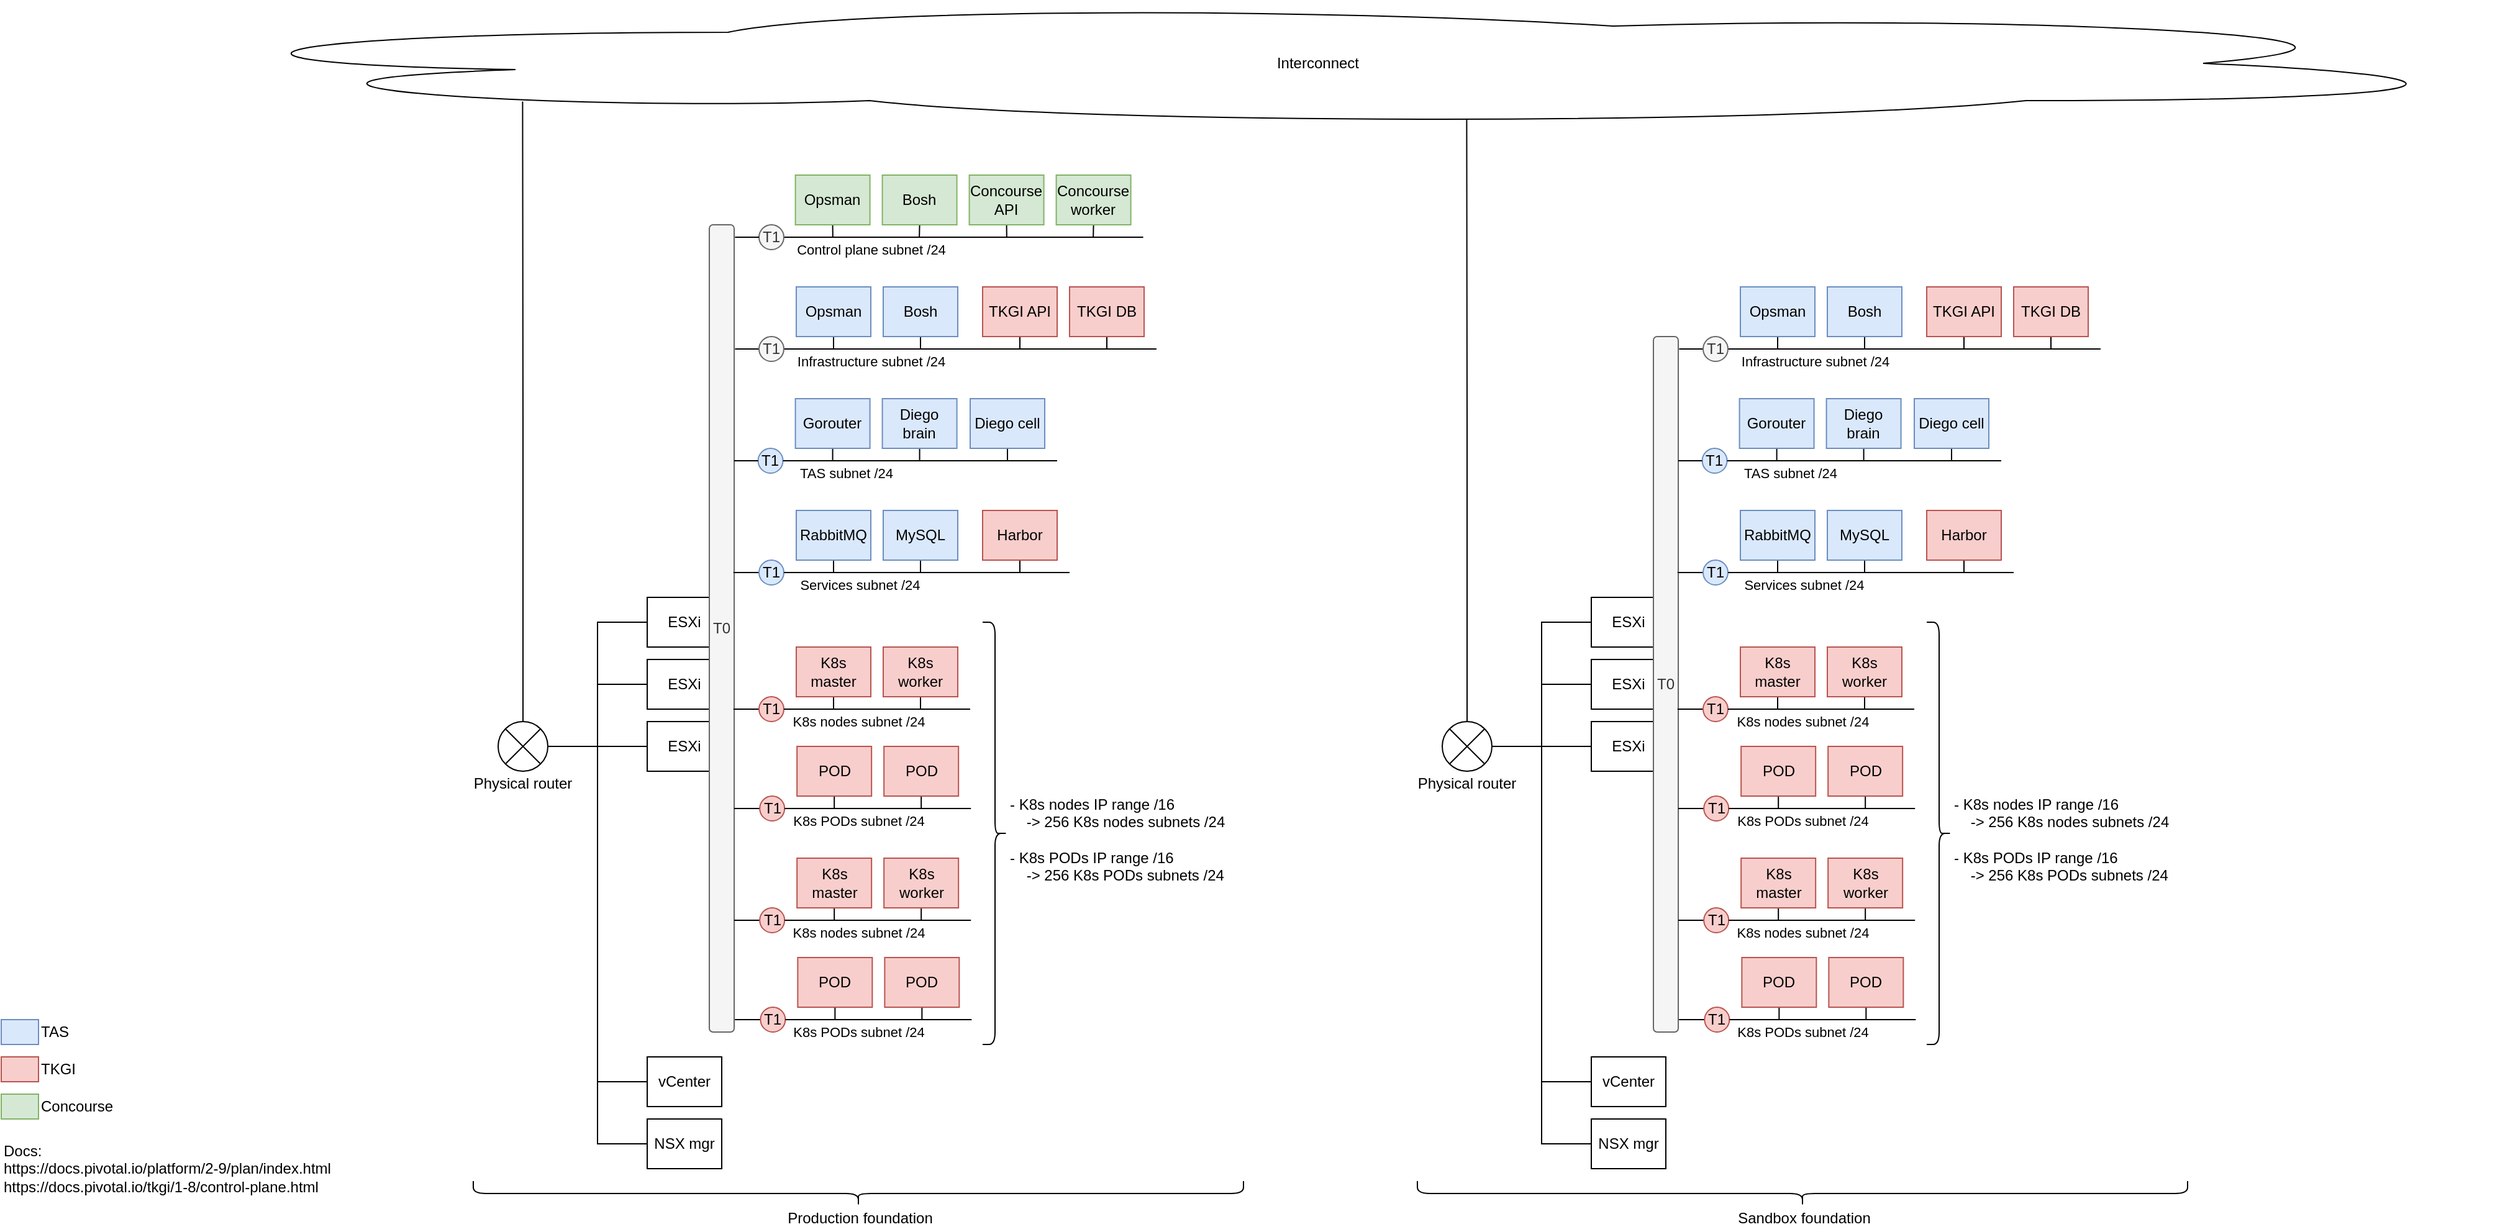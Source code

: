 <mxfile version="13.4.9" type="device"><diagram id="qmt3qfN5xnvibPeTqULB" name="Page-1"><mxGraphModel dx="3952" dy="2466" grid="1" gridSize="10" guides="1" tooltips="1" connect="1" arrows="1" fold="1" page="1" pageScale="1" pageWidth="1100" pageHeight="850" math="0" shadow="0"><root><mxCell id="0"/><mxCell id="1" parent="0"/><mxCell id="5ATn8ZaFnshuXI3i4GLA-18" style="edgeStyle=orthogonalEdgeStyle;rounded=0;orthogonalLoop=1;jettySize=auto;html=1;exitX=0;exitY=0.5;exitDx=0;exitDy=0;entryX=1;entryY=0.5;entryDx=0;entryDy=0;endArrow=none;endFill=0;" parent="1" source="5ATn8ZaFnshuXI3i4GLA-1" target="5ATn8ZaFnshuXI3i4GLA-14" edge="1"><mxGeometry relative="1" as="geometry"/></mxCell><mxCell id="5ATn8ZaFnshuXI3i4GLA-1" value="ESXi" style="rounded=0;whiteSpace=wrap;html=1;" parent="1" vertex="1"><mxGeometry x="270" y="-60" width="60" height="40" as="geometry"/></mxCell><mxCell id="5ATn8ZaFnshuXI3i4GLA-25" style="edgeStyle=orthogonalEdgeStyle;rounded=0;orthogonalLoop=1;jettySize=auto;html=1;exitX=0;exitY=0.5;exitDx=0;exitDy=0;endArrow=none;endFill=0;" parent="1" source="5ATn8ZaFnshuXI3i4GLA-2" edge="1"><mxGeometry relative="1" as="geometry"><mxPoint x="230" y="10" as="targetPoint"/></mxGeometry></mxCell><mxCell id="5ATn8ZaFnshuXI3i4GLA-2" value="ESXi" style="rounded=0;whiteSpace=wrap;html=1;" parent="1" vertex="1"><mxGeometry x="270" y="-10" width="60" height="40" as="geometry"/></mxCell><mxCell id="5ATn8ZaFnshuXI3i4GLA-22" style="edgeStyle=orthogonalEdgeStyle;rounded=0;orthogonalLoop=1;jettySize=auto;html=1;exitX=0;exitY=0.5;exitDx=0;exitDy=0;endArrow=none;endFill=0;" parent="1" source="5ATn8ZaFnshuXI3i4GLA-3" edge="1"><mxGeometry relative="1" as="geometry"><mxPoint x="230" y="60" as="targetPoint"/></mxGeometry></mxCell><mxCell id="5ATn8ZaFnshuXI3i4GLA-3" value="ESXi" style="rounded=0;whiteSpace=wrap;html=1;" parent="1" vertex="1"><mxGeometry x="270" y="40" width="60" height="40" as="geometry"/></mxCell><mxCell id="5ATn8ZaFnshuXI3i4GLA-23" style="edgeStyle=orthogonalEdgeStyle;rounded=0;orthogonalLoop=1;jettySize=auto;html=1;exitX=0;exitY=0.5;exitDx=0;exitDy=0;endArrow=none;endFill=0;" parent="1" source="5ATn8ZaFnshuXI3i4GLA-4" edge="1"><mxGeometry relative="1" as="geometry"><mxPoint x="230" y="330" as="targetPoint"/></mxGeometry></mxCell><mxCell id="5ATn8ZaFnshuXI3i4GLA-4" value="vCenter" style="rounded=0;whiteSpace=wrap;html=1;" parent="1" vertex="1"><mxGeometry x="270" y="310" width="60" height="40" as="geometry"/></mxCell><mxCell id="5ATn8ZaFnshuXI3i4GLA-20" style="edgeStyle=orthogonalEdgeStyle;rounded=0;orthogonalLoop=1;jettySize=auto;html=1;exitX=0;exitY=0.5;exitDx=0;exitDy=0;entryX=1;entryY=0.5;entryDx=0;entryDy=0;endArrow=none;endFill=0;" parent="1" source="5ATn8ZaFnshuXI3i4GLA-5" target="5ATn8ZaFnshuXI3i4GLA-14" edge="1"><mxGeometry relative="1" as="geometry"/></mxCell><mxCell id="5ATn8ZaFnshuXI3i4GLA-5" value="NSX mgr" style="rounded=0;whiteSpace=wrap;html=1;" parent="1" vertex="1"><mxGeometry x="270" y="360" width="60" height="40" as="geometry"/></mxCell><mxCell id="cAadfvlph4whD2C_gsLZ-86" style="edgeStyle=orthogonalEdgeStyle;rounded=0;orthogonalLoop=1;jettySize=auto;html=1;exitX=0.5;exitY=0;exitDx=0;exitDy=0;entryX=0.563;entryY=0.949;entryDx=0;entryDy=0;entryPerimeter=0;endArrow=none;endFill=0;" parent="1" source="5ATn8ZaFnshuXI3i4GLA-14" target="cAadfvlph4whD2C_gsLZ-84" edge="1"><mxGeometry relative="1" as="geometry"><mxPoint x="170.34" y="-445.44" as="targetPoint"/></mxGeometry></mxCell><mxCell id="5ATn8ZaFnshuXI3i4GLA-14" value="" style="ellipse;whiteSpace=wrap;html=1;aspect=fixed;" parent="1" vertex="1"><mxGeometry x="150" y="40" width="40" height="40" as="geometry"/></mxCell><mxCell id="5ATn8ZaFnshuXI3i4GLA-28" value="" style="endArrow=none;html=1;entryX=1;entryY=0;entryDx=0;entryDy=0;exitX=0;exitY=1;exitDx=0;exitDy=0;" parent="1" source="5ATn8ZaFnshuXI3i4GLA-14" target="5ATn8ZaFnshuXI3i4GLA-14" edge="1"><mxGeometry width="50" height="50" relative="1" as="geometry"><mxPoint x="70" y="150" as="sourcePoint"/><mxPoint x="120" y="100" as="targetPoint"/></mxGeometry></mxCell><mxCell id="5ATn8ZaFnshuXI3i4GLA-29" value="" style="endArrow=none;html=1;entryX=0;entryY=0;entryDx=0;entryDy=0;exitX=1;exitY=1;exitDx=0;exitDy=0;" parent="1" source="5ATn8ZaFnshuXI3i4GLA-14" target="5ATn8ZaFnshuXI3i4GLA-14" edge="1"><mxGeometry width="50" height="50" relative="1" as="geometry"><mxPoint x="70" y="150" as="sourcePoint"/><mxPoint x="120" y="100" as="targetPoint"/></mxGeometry></mxCell><mxCell id="cAadfvlph4whD2C_gsLZ-1" value="T0" style="rounded=1;whiteSpace=wrap;html=1;fillColor=#f5f5f5;strokeColor=#666666;fontColor=#333333;" parent="1" vertex="1"><mxGeometry x="320" y="-270" width="20" height="560" as="geometry"/></mxCell><mxCell id="cAadfvlph4whD2C_gsLZ-3" style="edgeStyle=orthogonalEdgeStyle;rounded=0;orthogonalLoop=1;jettySize=auto;html=1;exitX=0;exitY=0.5;exitDx=0;exitDy=0;entryX=1.036;entryY=0.056;entryDx=0;entryDy=0;entryPerimeter=0;endArrow=none;endFill=0;" parent="1" source="cAadfvlph4whD2C_gsLZ-2" edge="1"><mxGeometry relative="1" as="geometry"><mxPoint x="340.72" y="-259.92" as="targetPoint"/></mxGeometry></mxCell><mxCell id="cAadfvlph4whD2C_gsLZ-4" style="edgeStyle=orthogonalEdgeStyle;rounded=0;orthogonalLoop=1;jettySize=auto;html=1;exitX=1;exitY=0.5;exitDx=0;exitDy=0;endArrow=none;endFill=0;" parent="1" source="cAadfvlph4whD2C_gsLZ-2" edge="1"><mxGeometry relative="1" as="geometry"><mxPoint x="680" y="-260" as="targetPoint"/></mxGeometry></mxCell><mxCell id="cAadfvlph4whD2C_gsLZ-9" value="Infrastructure subnet /24" style="edgeLabel;html=1;align=center;verticalAlign=middle;resizable=0;points=[];" parent="cAadfvlph4whD2C_gsLZ-4" vertex="1" connectable="0"><mxGeometry x="-0.2" y="-3" relative="1" as="geometry"><mxPoint x="-50.71" y="7" as="offset"/></mxGeometry></mxCell><mxCell id="cAadfvlph4whD2C_gsLZ-2" value="T1" style="ellipse;whiteSpace=wrap;html=1;aspect=fixed;fillColor=#f5f5f5;strokeColor=#666666;fontColor=#333333;" parent="1" vertex="1"><mxGeometry x="360" y="-270" width="20" height="20" as="geometry"/></mxCell><mxCell id="cAadfvlph4whD2C_gsLZ-6" style="edgeStyle=orthogonalEdgeStyle;rounded=0;orthogonalLoop=1;jettySize=auto;html=1;exitX=0.5;exitY=1;exitDx=0;exitDy=0;endArrow=none;endFill=0;" parent="1" source="cAadfvlph4whD2C_gsLZ-5" edge="1"><mxGeometry relative="1" as="geometry"><mxPoint x="420" y="-260" as="targetPoint"/></mxGeometry></mxCell><mxCell id="cAadfvlph4whD2C_gsLZ-5" value="Opsman" style="rounded=0;whiteSpace=wrap;html=1;fillColor=#dae8fc;strokeColor=#6c8ebf;" parent="1" vertex="1"><mxGeometry x="390" y="-310" width="60" height="40" as="geometry"/></mxCell><mxCell id="cAadfvlph4whD2C_gsLZ-7" style="edgeStyle=orthogonalEdgeStyle;rounded=0;orthogonalLoop=1;jettySize=auto;html=1;exitX=0.5;exitY=1;exitDx=0;exitDy=0;endArrow=none;endFill=0;" parent="1" source="cAadfvlph4whD2C_gsLZ-8" edge="1"><mxGeometry relative="1" as="geometry"><mxPoint x="490" y="-260" as="targetPoint"/></mxGeometry></mxCell><mxCell id="cAadfvlph4whD2C_gsLZ-8" value="Bosh" style="rounded=0;whiteSpace=wrap;html=1;fillColor=#dae8fc;strokeColor=#6c8ebf;" parent="1" vertex="1"><mxGeometry x="460" y="-310" width="60" height="40" as="geometry"/></mxCell><mxCell id="cAadfvlph4whD2C_gsLZ-12" value="T1" style="ellipse;whiteSpace=wrap;html=1;aspect=fixed;fillColor=#dae8fc;strokeColor=#6c8ebf;" parent="1" vertex="1"><mxGeometry x="359.29" y="-180" width="20" height="20" as="geometry"/></mxCell><mxCell id="cAadfvlph4whD2C_gsLZ-13" style="edgeStyle=orthogonalEdgeStyle;rounded=0;orthogonalLoop=1;jettySize=auto;html=1;exitX=0.5;exitY=1;exitDx=0;exitDy=0;endArrow=none;endFill=0;" parent="1" source="cAadfvlph4whD2C_gsLZ-14" edge="1"><mxGeometry relative="1" as="geometry"><mxPoint x="419.29" y="-170" as="targetPoint"/></mxGeometry></mxCell><mxCell id="cAadfvlph4whD2C_gsLZ-14" value="Gorouter" style="rounded=0;whiteSpace=wrap;html=1;fillColor=#dae8fc;strokeColor=#6c8ebf;" parent="1" vertex="1"><mxGeometry x="389.29" y="-220" width="60" height="40" as="geometry"/></mxCell><mxCell id="cAadfvlph4whD2C_gsLZ-15" style="edgeStyle=orthogonalEdgeStyle;rounded=0;orthogonalLoop=1;jettySize=auto;html=1;exitX=0.5;exitY=1;exitDx=0;exitDy=0;endArrow=none;endFill=0;" parent="1" source="cAadfvlph4whD2C_gsLZ-16" edge="1"><mxGeometry relative="1" as="geometry"><mxPoint x="489.29" y="-170" as="targetPoint"/></mxGeometry></mxCell><mxCell id="cAadfvlph4whD2C_gsLZ-16" value="Diego brain" style="rounded=0;whiteSpace=wrap;html=1;fillColor=#dae8fc;strokeColor=#6c8ebf;" parent="1" vertex="1"><mxGeometry x="459.29" y="-220" width="60" height="40" as="geometry"/></mxCell><mxCell id="cAadfvlph4whD2C_gsLZ-17" style="edgeStyle=orthogonalEdgeStyle;rounded=0;orthogonalLoop=1;jettySize=auto;html=1;exitX=0;exitY=0.5;exitDx=0;exitDy=0;entryX=1.036;entryY=0.056;entryDx=0;entryDy=0;entryPerimeter=0;endArrow=none;endFill=0;" parent="1" source="cAadfvlph4whD2C_gsLZ-12" edge="1"><mxGeometry relative="1" as="geometry"><mxPoint x="340.01" y="-169.92" as="targetPoint"/></mxGeometry></mxCell><mxCell id="cAadfvlph4whD2C_gsLZ-18" style="edgeStyle=orthogonalEdgeStyle;rounded=0;orthogonalLoop=1;jettySize=auto;html=1;exitX=1;exitY=0.5;exitDx=0;exitDy=0;endArrow=none;endFill=0;" parent="1" source="cAadfvlph4whD2C_gsLZ-12" edge="1"><mxGeometry relative="1" as="geometry"><mxPoint x="600" y="-170" as="targetPoint"/></mxGeometry></mxCell><mxCell id="cAadfvlph4whD2C_gsLZ-19" value="TAS subnet /24" style="edgeLabel;html=1;align=center;verticalAlign=middle;resizable=0;points=[];" parent="cAadfvlph4whD2C_gsLZ-18" vertex="1" connectable="0"><mxGeometry x="-0.2" y="-3" relative="1" as="geometry"><mxPoint x="-37.57" y="7" as="offset"/></mxGeometry></mxCell><mxCell id="cAadfvlph4whD2C_gsLZ-20" style="edgeStyle=orthogonalEdgeStyle;rounded=0;orthogonalLoop=1;jettySize=auto;html=1;exitX=0.5;exitY=1;exitDx=0;exitDy=0;endArrow=none;endFill=0;" parent="1" source="cAadfvlph4whD2C_gsLZ-21" edge="1"><mxGeometry relative="1" as="geometry"><mxPoint x="560" y="-170" as="targetPoint"/></mxGeometry></mxCell><mxCell id="cAadfvlph4whD2C_gsLZ-21" value="Diego cell" style="rounded=0;whiteSpace=wrap;html=1;fillColor=#dae8fc;strokeColor=#6c8ebf;" parent="1" vertex="1"><mxGeometry x="530" y="-220" width="60" height="40" as="geometry"/></mxCell><mxCell id="cAadfvlph4whD2C_gsLZ-32" style="edgeStyle=orthogonalEdgeStyle;rounded=0;orthogonalLoop=1;jettySize=auto;html=1;exitX=0;exitY=0.5;exitDx=0;exitDy=0;entryX=0.971;entryY=0.948;entryDx=0;entryDy=0;entryPerimeter=0;endArrow=none;endFill=0;" parent="1" source="cAadfvlph4whD2C_gsLZ-22" edge="1"><mxGeometry relative="1" as="geometry"><mxPoint x="339.42" y="-79.36" as="targetPoint"/></mxGeometry></mxCell><mxCell id="cAadfvlph4whD2C_gsLZ-22" value="T1" style="ellipse;whiteSpace=wrap;html=1;aspect=fixed;fillColor=#dae8fc;strokeColor=#6c8ebf;" parent="1" vertex="1"><mxGeometry x="360" y="-90" width="20" height="20" as="geometry"/></mxCell><mxCell id="cAadfvlph4whD2C_gsLZ-23" style="edgeStyle=orthogonalEdgeStyle;rounded=0;orthogonalLoop=1;jettySize=auto;html=1;exitX=0.5;exitY=1;exitDx=0;exitDy=0;endArrow=none;endFill=0;" parent="1" source="cAadfvlph4whD2C_gsLZ-24" edge="1"><mxGeometry relative="1" as="geometry"><mxPoint x="420" y="-80.0" as="targetPoint"/></mxGeometry></mxCell><mxCell id="cAadfvlph4whD2C_gsLZ-24" value="RabbitMQ" style="rounded=0;whiteSpace=wrap;html=1;fillColor=#dae8fc;strokeColor=#6c8ebf;" parent="1" vertex="1"><mxGeometry x="390" y="-130" width="60" height="40" as="geometry"/></mxCell><mxCell id="cAadfvlph4whD2C_gsLZ-25" style="edgeStyle=orthogonalEdgeStyle;rounded=0;orthogonalLoop=1;jettySize=auto;html=1;exitX=0.5;exitY=1;exitDx=0;exitDy=0;endArrow=none;endFill=0;" parent="1" source="cAadfvlph4whD2C_gsLZ-26" edge="1"><mxGeometry relative="1" as="geometry"><mxPoint x="490" y="-80.0" as="targetPoint"/></mxGeometry></mxCell><mxCell id="cAadfvlph4whD2C_gsLZ-26" value="MySQL" style="rounded=0;whiteSpace=wrap;html=1;fillColor=#dae8fc;strokeColor=#6c8ebf;" parent="1" vertex="1"><mxGeometry x="460" y="-130" width="60" height="40" as="geometry"/></mxCell><mxCell id="cAadfvlph4whD2C_gsLZ-27" style="edgeStyle=orthogonalEdgeStyle;rounded=0;orthogonalLoop=1;jettySize=auto;html=1;exitX=1;exitY=0.5;exitDx=0;exitDy=0;endArrow=none;endFill=0;" parent="1" source="cAadfvlph4whD2C_gsLZ-22" edge="1"><mxGeometry relative="1" as="geometry"><mxPoint x="610" y="-80" as="targetPoint"/></mxGeometry></mxCell><mxCell id="cAadfvlph4whD2C_gsLZ-28" value="Services subnet /24" style="edgeLabel;html=1;align=center;verticalAlign=middle;resizable=0;points=[];" parent="cAadfvlph4whD2C_gsLZ-27" vertex="1" connectable="0"><mxGeometry x="-0.2" y="-3" relative="1" as="geometry"><mxPoint x="-31.72" y="7" as="offset"/></mxGeometry></mxCell><mxCell id="cAadfvlph4whD2C_gsLZ-33" value="&lt;div align=&quot;left&quot;&gt;Docs: &lt;br&gt;https://docs.pivotal.io/platform/2-9/plan/index.html&lt;br&gt;&lt;/div&gt;&lt;div align=&quot;left&quot;&gt;https://docs.pivotal.io/tkgi/1-8/control-plane.html&lt;/div&gt;" style="text;html=1;strokeColor=none;fillColor=none;align=left;verticalAlign=middle;whiteSpace=wrap;rounded=0;" parent="1" vertex="1"><mxGeometry x="-1010" y="380" width="320" height="40" as="geometry"/></mxCell><mxCell id="cAadfvlph4whD2C_gsLZ-34" style="edgeStyle=orthogonalEdgeStyle;rounded=0;orthogonalLoop=1;jettySize=auto;html=1;exitX=0.5;exitY=1;exitDx=0;exitDy=0;endArrow=none;endFill=0;" parent="1" source="cAadfvlph4whD2C_gsLZ-35" edge="1"><mxGeometry relative="1" as="geometry"><mxPoint x="570" y="-260.0" as="targetPoint"/></mxGeometry></mxCell><mxCell id="cAadfvlph4whD2C_gsLZ-35" value="TKGI API" style="rounded=0;whiteSpace=wrap;html=1;fillColor=#f8cecc;strokeColor=#b85450;" parent="1" vertex="1"><mxGeometry x="540" y="-310" width="60" height="40" as="geometry"/></mxCell><mxCell id="cAadfvlph4whD2C_gsLZ-36" style="edgeStyle=orthogonalEdgeStyle;rounded=0;orthogonalLoop=1;jettySize=auto;html=1;exitX=0.5;exitY=1;exitDx=0;exitDy=0;endArrow=none;endFill=0;" parent="1" source="cAadfvlph4whD2C_gsLZ-37" edge="1"><mxGeometry relative="1" as="geometry"><mxPoint x="640" y="-260.0" as="targetPoint"/></mxGeometry></mxCell><mxCell id="cAadfvlph4whD2C_gsLZ-37" value="TKGI DB" style="rounded=0;whiteSpace=wrap;html=1;fillColor=#f8cecc;strokeColor=#b85450;" parent="1" vertex="1"><mxGeometry x="610" y="-310" width="60" height="40" as="geometry"/></mxCell><mxCell id="cAadfvlph4whD2C_gsLZ-38" style="edgeStyle=orthogonalEdgeStyle;rounded=0;orthogonalLoop=1;jettySize=auto;html=1;exitX=0;exitY=0.5;exitDx=0;exitDy=0;entryX=0.971;entryY=0.948;entryDx=0;entryDy=0;entryPerimeter=0;endArrow=none;endFill=0;" parent="1" source="cAadfvlph4whD2C_gsLZ-39" edge="1"><mxGeometry relative="1" as="geometry"><mxPoint x="339.42" y="30.64" as="targetPoint"/></mxGeometry></mxCell><mxCell id="cAadfvlph4whD2C_gsLZ-39" value="T1" style="ellipse;whiteSpace=wrap;html=1;aspect=fixed;fillColor=#f8cecc;strokeColor=#b85450;" parent="1" vertex="1"><mxGeometry x="360" y="20" width="20" height="20" as="geometry"/></mxCell><mxCell id="cAadfvlph4whD2C_gsLZ-40" style="edgeStyle=orthogonalEdgeStyle;rounded=0;orthogonalLoop=1;jettySize=auto;html=1;exitX=0.5;exitY=1;exitDx=0;exitDy=0;endArrow=none;endFill=0;" parent="1" source="cAadfvlph4whD2C_gsLZ-41" edge="1"><mxGeometry relative="1" as="geometry"><mxPoint x="420" y="30.0" as="targetPoint"/></mxGeometry></mxCell><mxCell id="cAadfvlph4whD2C_gsLZ-41" value="K8s master" style="rounded=0;whiteSpace=wrap;html=1;fillColor=#f8cecc;strokeColor=#b85450;" parent="1" vertex="1"><mxGeometry x="390" y="-20" width="60" height="40" as="geometry"/></mxCell><mxCell id="cAadfvlph4whD2C_gsLZ-42" style="edgeStyle=orthogonalEdgeStyle;rounded=0;orthogonalLoop=1;jettySize=auto;html=1;exitX=0.5;exitY=1;exitDx=0;exitDy=0;endArrow=none;endFill=0;" parent="1" source="cAadfvlph4whD2C_gsLZ-43" edge="1"><mxGeometry relative="1" as="geometry"><mxPoint x="490" y="30.0" as="targetPoint"/></mxGeometry></mxCell><mxCell id="cAadfvlph4whD2C_gsLZ-43" value="K8s worker" style="rounded=0;whiteSpace=wrap;html=1;fillColor=#f8cecc;strokeColor=#b85450;" parent="1" vertex="1"><mxGeometry x="460" y="-20" width="60" height="40" as="geometry"/></mxCell><mxCell id="cAadfvlph4whD2C_gsLZ-44" style="edgeStyle=orthogonalEdgeStyle;rounded=0;orthogonalLoop=1;jettySize=auto;html=1;exitX=1;exitY=0.5;exitDx=0;exitDy=0;endArrow=none;endFill=0;" parent="1" source="cAadfvlph4whD2C_gsLZ-39" edge="1"><mxGeometry relative="1" as="geometry"><mxPoint x="530" y="30.0" as="targetPoint"/></mxGeometry></mxCell><mxCell id="cAadfvlph4whD2C_gsLZ-45" value="K8s nodes subnet /24" style="edgeLabel;html=1;align=center;verticalAlign=middle;resizable=0;points=[];" parent="cAadfvlph4whD2C_gsLZ-44" vertex="1" connectable="0"><mxGeometry x="-0.2" y="-3" relative="1" as="geometry"><mxPoint x="-3.553e-15" y="7" as="offset"/></mxGeometry></mxCell><mxCell id="cAadfvlph4whD2C_gsLZ-54" style="edgeStyle=orthogonalEdgeStyle;rounded=0;orthogonalLoop=1;jettySize=auto;html=1;exitX=0;exitY=0.5;exitDx=0;exitDy=0;entryX=0.971;entryY=0.948;entryDx=0;entryDy=0;entryPerimeter=0;endArrow=none;endFill=0;" parent="1" source="cAadfvlph4whD2C_gsLZ-55" edge="1"><mxGeometry relative="1" as="geometry"><mxPoint x="340.01" y="110.64" as="targetPoint"/></mxGeometry></mxCell><mxCell id="cAadfvlph4whD2C_gsLZ-55" value="T1" style="ellipse;whiteSpace=wrap;html=1;aspect=fixed;fillColor=#f8cecc;strokeColor=#b85450;" parent="1" vertex="1"><mxGeometry x="360.59" y="100" width="20" height="20" as="geometry"/></mxCell><mxCell id="cAadfvlph4whD2C_gsLZ-56" style="edgeStyle=orthogonalEdgeStyle;rounded=0;orthogonalLoop=1;jettySize=auto;html=1;exitX=0.5;exitY=1;exitDx=0;exitDy=0;endArrow=none;endFill=0;" parent="1" source="cAadfvlph4whD2C_gsLZ-57" edge="1"><mxGeometry relative="1" as="geometry"><mxPoint x="420.59" y="110" as="targetPoint"/></mxGeometry></mxCell><mxCell id="cAadfvlph4whD2C_gsLZ-57" value="POD" style="rounded=0;whiteSpace=wrap;html=1;fillColor=#f8cecc;strokeColor=#b85450;" parent="1" vertex="1"><mxGeometry x="390.59" y="60" width="60" height="40" as="geometry"/></mxCell><mxCell id="cAadfvlph4whD2C_gsLZ-58" style="edgeStyle=orthogonalEdgeStyle;rounded=0;orthogonalLoop=1;jettySize=auto;html=1;exitX=0.5;exitY=1;exitDx=0;exitDy=0;endArrow=none;endFill=0;" parent="1" source="cAadfvlph4whD2C_gsLZ-59" edge="1"><mxGeometry relative="1" as="geometry"><mxPoint x="490.59" y="110" as="targetPoint"/></mxGeometry></mxCell><mxCell id="cAadfvlph4whD2C_gsLZ-59" value="POD" style="rounded=0;whiteSpace=wrap;html=1;fillColor=#f8cecc;strokeColor=#b85450;" parent="1" vertex="1"><mxGeometry x="460.59" y="60" width="60" height="40" as="geometry"/></mxCell><mxCell id="cAadfvlph4whD2C_gsLZ-60" style="edgeStyle=orthogonalEdgeStyle;rounded=0;orthogonalLoop=1;jettySize=auto;html=1;exitX=1;exitY=0.5;exitDx=0;exitDy=0;endArrow=none;endFill=0;" parent="1" source="cAadfvlph4whD2C_gsLZ-55" edge="1"><mxGeometry relative="1" as="geometry"><mxPoint x="530.59" y="110" as="targetPoint"/></mxGeometry></mxCell><mxCell id="cAadfvlph4whD2C_gsLZ-61" value="K8s PODs subnet /24" style="edgeLabel;html=1;align=center;verticalAlign=middle;resizable=0;points=[];" parent="cAadfvlph4whD2C_gsLZ-60" vertex="1" connectable="0"><mxGeometry x="-0.2" y="-3" relative="1" as="geometry"><mxPoint x="-0.59" y="7" as="offset"/></mxGeometry></mxCell><mxCell id="cAadfvlph4whD2C_gsLZ-62" style="edgeStyle=orthogonalEdgeStyle;rounded=0;orthogonalLoop=1;jettySize=auto;html=1;exitX=0;exitY=0.5;exitDx=0;exitDy=0;entryX=0.971;entryY=0.948;entryDx=0;entryDy=0;entryPerimeter=0;endArrow=none;endFill=0;" parent="1" source="cAadfvlph4whD2C_gsLZ-63" edge="1"><mxGeometry relative="1" as="geometry"><mxPoint x="340.01" y="200.64" as="targetPoint"/></mxGeometry></mxCell><mxCell id="cAadfvlph4whD2C_gsLZ-63" value="T1" style="ellipse;whiteSpace=wrap;html=1;aspect=fixed;fillColor=#f8cecc;strokeColor=#b85450;" parent="1" vertex="1"><mxGeometry x="360.59" y="190" width="20" height="20" as="geometry"/></mxCell><mxCell id="cAadfvlph4whD2C_gsLZ-64" style="edgeStyle=orthogonalEdgeStyle;rounded=0;orthogonalLoop=1;jettySize=auto;html=1;exitX=0.5;exitY=1;exitDx=0;exitDy=0;endArrow=none;endFill=0;" parent="1" source="cAadfvlph4whD2C_gsLZ-65" edge="1"><mxGeometry relative="1" as="geometry"><mxPoint x="420.59" y="200" as="targetPoint"/></mxGeometry></mxCell><mxCell id="cAadfvlph4whD2C_gsLZ-65" value="K8s master" style="rounded=0;whiteSpace=wrap;html=1;fillColor=#f8cecc;strokeColor=#b85450;" parent="1" vertex="1"><mxGeometry x="390.59" y="150" width="60" height="40" as="geometry"/></mxCell><mxCell id="cAadfvlph4whD2C_gsLZ-66" style="edgeStyle=orthogonalEdgeStyle;rounded=0;orthogonalLoop=1;jettySize=auto;html=1;exitX=0.5;exitY=1;exitDx=0;exitDy=0;endArrow=none;endFill=0;" parent="1" source="cAadfvlph4whD2C_gsLZ-67" edge="1"><mxGeometry relative="1" as="geometry"><mxPoint x="490.59" y="200" as="targetPoint"/></mxGeometry></mxCell><mxCell id="cAadfvlph4whD2C_gsLZ-67" value="K8s worker" style="rounded=0;whiteSpace=wrap;html=1;fillColor=#f8cecc;strokeColor=#b85450;" parent="1" vertex="1"><mxGeometry x="460.59" y="150" width="60" height="40" as="geometry"/></mxCell><mxCell id="cAadfvlph4whD2C_gsLZ-68" style="edgeStyle=orthogonalEdgeStyle;rounded=0;orthogonalLoop=1;jettySize=auto;html=1;exitX=1;exitY=0.5;exitDx=0;exitDy=0;endArrow=none;endFill=0;" parent="1" source="cAadfvlph4whD2C_gsLZ-63" edge="1"><mxGeometry relative="1" as="geometry"><mxPoint x="530.59" y="200" as="targetPoint"/></mxGeometry></mxCell><mxCell id="cAadfvlph4whD2C_gsLZ-69" value="K8s nodes subnet /24" style="edgeLabel;html=1;align=center;verticalAlign=middle;resizable=0;points=[];" parent="cAadfvlph4whD2C_gsLZ-68" vertex="1" connectable="0"><mxGeometry x="-0.2" y="-3" relative="1" as="geometry"><mxPoint x="-0.59" y="7" as="offset"/></mxGeometry></mxCell><mxCell id="cAadfvlph4whD2C_gsLZ-70" style="edgeStyle=orthogonalEdgeStyle;rounded=0;orthogonalLoop=1;jettySize=auto;html=1;exitX=0;exitY=0.5;exitDx=0;exitDy=0;entryX=0.971;entryY=0.948;entryDx=0;entryDy=0;entryPerimeter=0;endArrow=none;endFill=0;" parent="1" source="cAadfvlph4whD2C_gsLZ-71" edge="1"><mxGeometry relative="1" as="geometry"><mxPoint x="340.6" y="280.64" as="targetPoint"/></mxGeometry></mxCell><mxCell id="cAadfvlph4whD2C_gsLZ-71" value="T1" style="ellipse;whiteSpace=wrap;html=1;aspect=fixed;fillColor=#f8cecc;strokeColor=#b85450;" parent="1" vertex="1"><mxGeometry x="361.18" y="270" width="20" height="20" as="geometry"/></mxCell><mxCell id="cAadfvlph4whD2C_gsLZ-72" style="edgeStyle=orthogonalEdgeStyle;rounded=0;orthogonalLoop=1;jettySize=auto;html=1;exitX=0.5;exitY=1;exitDx=0;exitDy=0;endArrow=none;endFill=0;" parent="1" source="cAadfvlph4whD2C_gsLZ-73" edge="1"><mxGeometry relative="1" as="geometry"><mxPoint x="421.18" y="280" as="targetPoint"/></mxGeometry></mxCell><mxCell id="cAadfvlph4whD2C_gsLZ-73" value="POD" style="rounded=0;whiteSpace=wrap;html=1;fillColor=#f8cecc;strokeColor=#b85450;" parent="1" vertex="1"><mxGeometry x="391.18" y="230" width="60" height="40" as="geometry"/></mxCell><mxCell id="cAadfvlph4whD2C_gsLZ-74" style="edgeStyle=orthogonalEdgeStyle;rounded=0;orthogonalLoop=1;jettySize=auto;html=1;exitX=0.5;exitY=1;exitDx=0;exitDy=0;endArrow=none;endFill=0;" parent="1" source="cAadfvlph4whD2C_gsLZ-75" edge="1"><mxGeometry relative="1" as="geometry"><mxPoint x="491.18" y="280" as="targetPoint"/></mxGeometry></mxCell><mxCell id="cAadfvlph4whD2C_gsLZ-75" value="POD" style="rounded=0;whiteSpace=wrap;html=1;fillColor=#f8cecc;strokeColor=#b85450;" parent="1" vertex="1"><mxGeometry x="461.18" y="230" width="60" height="40" as="geometry"/></mxCell><mxCell id="cAadfvlph4whD2C_gsLZ-76" style="edgeStyle=orthogonalEdgeStyle;rounded=0;orthogonalLoop=1;jettySize=auto;html=1;exitX=1;exitY=0.5;exitDx=0;exitDy=0;endArrow=none;endFill=0;" parent="1" source="cAadfvlph4whD2C_gsLZ-71" edge="1"><mxGeometry relative="1" as="geometry"><mxPoint x="531.18" y="280" as="targetPoint"/></mxGeometry></mxCell><mxCell id="cAadfvlph4whD2C_gsLZ-77" value="&lt;div&gt;K8s PODs subnet /24&lt;/div&gt;" style="edgeLabel;html=1;align=center;verticalAlign=middle;resizable=0;points=[];" parent="cAadfvlph4whD2C_gsLZ-76" vertex="1" connectable="0"><mxGeometry x="-0.2" y="-3" relative="1" as="geometry"><mxPoint x="-1.18" y="7" as="offset"/></mxGeometry></mxCell><mxCell id="cAadfvlph4whD2C_gsLZ-78" style="edgeStyle=orthogonalEdgeStyle;rounded=0;orthogonalLoop=1;jettySize=auto;html=1;exitX=0.5;exitY=1;exitDx=0;exitDy=0;endArrow=none;endFill=0;" parent="1" edge="1"><mxGeometry relative="1" as="geometry"><mxPoint x="330" y="290" as="sourcePoint"/><mxPoint x="330" y="290" as="targetPoint"/></mxGeometry></mxCell><mxCell id="cAadfvlph4whD2C_gsLZ-79" style="edgeStyle=orthogonalEdgeStyle;rounded=0;orthogonalLoop=1;jettySize=auto;html=1;exitX=0.5;exitY=1;exitDx=0;exitDy=0;endArrow=none;endFill=0;" parent="1" source="cAadfvlph4whD2C_gsLZ-80" edge="1"><mxGeometry relative="1" as="geometry"><mxPoint x="570" y="-80.0" as="targetPoint"/></mxGeometry></mxCell><mxCell id="cAadfvlph4whD2C_gsLZ-80" value="Harbor" style="rounded=0;whiteSpace=wrap;html=1;fillColor=#f8cecc;strokeColor=#b85450;" parent="1" vertex="1"><mxGeometry x="540" y="-130" width="60" height="40" as="geometry"/></mxCell><mxCell id="cAadfvlph4whD2C_gsLZ-81" value="" style="shape=curlyBracket;whiteSpace=wrap;html=1;rounded=1;direction=west;size=0.5;" parent="1" vertex="1"><mxGeometry x="540" y="-40" width="20" height="340" as="geometry"/></mxCell><mxCell id="cAadfvlph4whD2C_gsLZ-83" value="&lt;div align=&quot;left&quot;&gt;- K8s nodes IP range /16 &lt;br&gt;&lt;/div&gt;&lt;div align=&quot;left&quot;&gt;&amp;nbsp;&amp;nbsp;&amp;nbsp; -&amp;gt; 256 K8s nodes subnets /24&lt;br&gt;&lt;/div&gt;&lt;div align=&quot;left&quot;&gt;&lt;br&gt;&lt;/div&gt;&lt;div align=&quot;left&quot;&gt;- K8s PODs IP range /16&lt;/div&gt;&lt;div align=&quot;left&quot;&gt;&amp;nbsp;&amp;nbsp;&amp;nbsp; -&amp;gt; 256 K8s PODs subnets /24&lt;br&gt;&lt;/div&gt;" style="text;html=1;strokeColor=none;fillColor=none;align=left;verticalAlign=middle;whiteSpace=wrap;rounded=0;" parent="1" vertex="1"><mxGeometry x="560" y="90" width="180" height="90" as="geometry"/></mxCell><mxCell id="cAadfvlph4whD2C_gsLZ-84" value="Interconnect" style="ellipse;shape=cloud;whiteSpace=wrap;html=1;" parent="1" vertex="1"><mxGeometry x="-900" y="-540" width="1900" height="100" as="geometry"/></mxCell><mxCell id="cAadfvlph4whD2C_gsLZ-87" style="edgeStyle=orthogonalEdgeStyle;rounded=0;orthogonalLoop=1;jettySize=auto;html=1;exitX=0;exitY=0.5;exitDx=0;exitDy=0;entryX=1;entryY=0.5;entryDx=0;entryDy=0;endArrow=none;endFill=0;" parent="1" source="cAadfvlph4whD2C_gsLZ-88" target="cAadfvlph4whD2C_gsLZ-98" edge="1"><mxGeometry relative="1" as="geometry"/></mxCell><mxCell id="cAadfvlph4whD2C_gsLZ-88" value="ESXi" style="rounded=0;whiteSpace=wrap;html=1;" parent="1" vertex="1"><mxGeometry x="-490" y="-60" width="60" height="40" as="geometry"/></mxCell><mxCell id="cAadfvlph4whD2C_gsLZ-89" style="edgeStyle=orthogonalEdgeStyle;rounded=0;orthogonalLoop=1;jettySize=auto;html=1;exitX=0;exitY=0.5;exitDx=0;exitDy=0;endArrow=none;endFill=0;" parent="1" source="cAadfvlph4whD2C_gsLZ-90" edge="1"><mxGeometry relative="1" as="geometry"><mxPoint x="-530" y="10" as="targetPoint"/></mxGeometry></mxCell><mxCell id="cAadfvlph4whD2C_gsLZ-90" value="ESXi" style="rounded=0;whiteSpace=wrap;html=1;" parent="1" vertex="1"><mxGeometry x="-490" y="-10" width="60" height="40" as="geometry"/></mxCell><mxCell id="cAadfvlph4whD2C_gsLZ-91" style="edgeStyle=orthogonalEdgeStyle;rounded=0;orthogonalLoop=1;jettySize=auto;html=1;exitX=0;exitY=0.5;exitDx=0;exitDy=0;endArrow=none;endFill=0;" parent="1" source="cAadfvlph4whD2C_gsLZ-92" edge="1"><mxGeometry relative="1" as="geometry"><mxPoint x="-530" y="60" as="targetPoint"/></mxGeometry></mxCell><mxCell id="cAadfvlph4whD2C_gsLZ-92" value="ESXi" style="rounded=0;whiteSpace=wrap;html=1;" parent="1" vertex="1"><mxGeometry x="-490" y="40" width="60" height="40" as="geometry"/></mxCell><mxCell id="cAadfvlph4whD2C_gsLZ-93" style="edgeStyle=orthogonalEdgeStyle;rounded=0;orthogonalLoop=1;jettySize=auto;html=1;exitX=0;exitY=0.5;exitDx=0;exitDy=0;endArrow=none;endFill=0;" parent="1" source="cAadfvlph4whD2C_gsLZ-94" edge="1"><mxGeometry relative="1" as="geometry"><mxPoint x="-530" y="330" as="targetPoint"/></mxGeometry></mxCell><mxCell id="cAadfvlph4whD2C_gsLZ-94" value="vCenter" style="rounded=0;whiteSpace=wrap;html=1;" parent="1" vertex="1"><mxGeometry x="-490" y="310" width="60" height="40" as="geometry"/></mxCell><mxCell id="cAadfvlph4whD2C_gsLZ-95" style="edgeStyle=orthogonalEdgeStyle;rounded=0;orthogonalLoop=1;jettySize=auto;html=1;exitX=0;exitY=0.5;exitDx=0;exitDy=0;entryX=1;entryY=0.5;entryDx=0;entryDy=0;endArrow=none;endFill=0;" parent="1" source="cAadfvlph4whD2C_gsLZ-96" target="cAadfvlph4whD2C_gsLZ-98" edge="1"><mxGeometry relative="1" as="geometry"/></mxCell><mxCell id="cAadfvlph4whD2C_gsLZ-96" value="NSX mgr" style="rounded=0;whiteSpace=wrap;html=1;" parent="1" vertex="1"><mxGeometry x="-490" y="360" width="60" height="40" as="geometry"/></mxCell><mxCell id="cAadfvlph4whD2C_gsLZ-97" style="edgeStyle=orthogonalEdgeStyle;rounded=0;orthogonalLoop=1;jettySize=auto;html=1;exitX=0.5;exitY=0;exitDx=0;exitDy=0;entryX=0.163;entryY=0.808;entryDx=0;entryDy=0;entryPerimeter=0;endArrow=none;endFill=0;" parent="1" source="cAadfvlph4whD2C_gsLZ-98" target="cAadfvlph4whD2C_gsLZ-84" edge="1"><mxGeometry relative="1" as="geometry"><mxPoint x="-589.66" y="-445.44" as="targetPoint"/></mxGeometry></mxCell><mxCell id="cAadfvlph4whD2C_gsLZ-98" value="" style="ellipse;whiteSpace=wrap;html=1;aspect=fixed;" parent="1" vertex="1"><mxGeometry x="-610" y="40" width="40" height="40" as="geometry"/></mxCell><mxCell id="cAadfvlph4whD2C_gsLZ-99" value="" style="endArrow=none;html=1;entryX=1;entryY=0;entryDx=0;entryDy=0;exitX=0;exitY=1;exitDx=0;exitDy=0;" parent="1" source="cAadfvlph4whD2C_gsLZ-98" target="cAadfvlph4whD2C_gsLZ-98" edge="1"><mxGeometry width="50" height="50" relative="1" as="geometry"><mxPoint x="-690" y="150" as="sourcePoint"/><mxPoint x="-640" y="100" as="targetPoint"/></mxGeometry></mxCell><mxCell id="cAadfvlph4whD2C_gsLZ-100" value="" style="endArrow=none;html=1;entryX=0;entryY=0;entryDx=0;entryDy=0;exitX=1;exitY=1;exitDx=0;exitDy=0;" parent="1" source="cAadfvlph4whD2C_gsLZ-98" target="cAadfvlph4whD2C_gsLZ-98" edge="1"><mxGeometry width="50" height="50" relative="1" as="geometry"><mxPoint x="-690" y="150" as="sourcePoint"/><mxPoint x="-640" y="100" as="targetPoint"/></mxGeometry></mxCell><mxCell id="cAadfvlph4whD2C_gsLZ-101" value="T0" style="rounded=1;whiteSpace=wrap;html=1;fillColor=#f5f5f5;strokeColor=#666666;fontColor=#333333;" parent="1" vertex="1"><mxGeometry x="-440" y="-360" width="20" height="650" as="geometry"/></mxCell><mxCell id="cAadfvlph4whD2C_gsLZ-102" style="edgeStyle=orthogonalEdgeStyle;rounded=0;orthogonalLoop=1;jettySize=auto;html=1;exitX=0;exitY=0.5;exitDx=0;exitDy=0;entryX=1.036;entryY=0.056;entryDx=0;entryDy=0;entryPerimeter=0;endArrow=none;endFill=0;" parent="1" source="cAadfvlph4whD2C_gsLZ-105" edge="1"><mxGeometry relative="1" as="geometry"><mxPoint x="-419.28" y="-259.92" as="targetPoint"/></mxGeometry></mxCell><mxCell id="cAadfvlph4whD2C_gsLZ-103" style="edgeStyle=orthogonalEdgeStyle;rounded=0;orthogonalLoop=1;jettySize=auto;html=1;exitX=1;exitY=0.5;exitDx=0;exitDy=0;endArrow=none;endFill=0;" parent="1" source="cAadfvlph4whD2C_gsLZ-105" edge="1"><mxGeometry relative="1" as="geometry"><mxPoint x="-80" y="-260" as="targetPoint"/></mxGeometry></mxCell><mxCell id="cAadfvlph4whD2C_gsLZ-104" value="Infrastructure subnet /24" style="edgeLabel;html=1;align=center;verticalAlign=middle;resizable=0;points=[];" parent="cAadfvlph4whD2C_gsLZ-103" vertex="1" connectable="0"><mxGeometry x="-0.2" y="-3" relative="1" as="geometry"><mxPoint x="-50.71" y="7" as="offset"/></mxGeometry></mxCell><mxCell id="cAadfvlph4whD2C_gsLZ-105" value="T1" style="ellipse;whiteSpace=wrap;html=1;aspect=fixed;fillColor=#f5f5f5;strokeColor=#666666;fontColor=#333333;" parent="1" vertex="1"><mxGeometry x="-400" y="-270" width="20" height="20" as="geometry"/></mxCell><mxCell id="cAadfvlph4whD2C_gsLZ-106" style="edgeStyle=orthogonalEdgeStyle;rounded=0;orthogonalLoop=1;jettySize=auto;html=1;exitX=0.5;exitY=1;exitDx=0;exitDy=0;endArrow=none;endFill=0;" parent="1" source="cAadfvlph4whD2C_gsLZ-107" edge="1"><mxGeometry relative="1" as="geometry"><mxPoint x="-340" y="-260" as="targetPoint"/></mxGeometry></mxCell><mxCell id="cAadfvlph4whD2C_gsLZ-107" value="Opsman" style="rounded=0;whiteSpace=wrap;html=1;fillColor=#dae8fc;strokeColor=#6c8ebf;" parent="1" vertex="1"><mxGeometry x="-370" y="-310" width="60" height="40" as="geometry"/></mxCell><mxCell id="cAadfvlph4whD2C_gsLZ-108" style="edgeStyle=orthogonalEdgeStyle;rounded=0;orthogonalLoop=1;jettySize=auto;html=1;exitX=0.5;exitY=1;exitDx=0;exitDy=0;endArrow=none;endFill=0;" parent="1" source="cAadfvlph4whD2C_gsLZ-109" edge="1"><mxGeometry relative="1" as="geometry"><mxPoint x="-270" y="-260" as="targetPoint"/></mxGeometry></mxCell><mxCell id="cAadfvlph4whD2C_gsLZ-109" value="Bosh" style="rounded=0;whiteSpace=wrap;html=1;fillColor=#dae8fc;strokeColor=#6c8ebf;" parent="1" vertex="1"><mxGeometry x="-300" y="-310" width="60" height="40" as="geometry"/></mxCell><mxCell id="cAadfvlph4whD2C_gsLZ-110" value="T1" style="ellipse;whiteSpace=wrap;html=1;aspect=fixed;fillColor=#dae8fc;strokeColor=#6c8ebf;" parent="1" vertex="1"><mxGeometry x="-400.71" y="-180" width="20" height="20" as="geometry"/></mxCell><mxCell id="cAadfvlph4whD2C_gsLZ-111" style="edgeStyle=orthogonalEdgeStyle;rounded=0;orthogonalLoop=1;jettySize=auto;html=1;exitX=0.5;exitY=1;exitDx=0;exitDy=0;endArrow=none;endFill=0;" parent="1" source="cAadfvlph4whD2C_gsLZ-112" edge="1"><mxGeometry relative="1" as="geometry"><mxPoint x="-340.71" y="-170" as="targetPoint"/></mxGeometry></mxCell><mxCell id="cAadfvlph4whD2C_gsLZ-112" value="Gorouter" style="rounded=0;whiteSpace=wrap;html=1;fillColor=#dae8fc;strokeColor=#6c8ebf;" parent="1" vertex="1"><mxGeometry x="-370.71" y="-220" width="60" height="40" as="geometry"/></mxCell><mxCell id="cAadfvlph4whD2C_gsLZ-113" style="edgeStyle=orthogonalEdgeStyle;rounded=0;orthogonalLoop=1;jettySize=auto;html=1;exitX=0.5;exitY=1;exitDx=0;exitDy=0;endArrow=none;endFill=0;" parent="1" source="cAadfvlph4whD2C_gsLZ-114" edge="1"><mxGeometry relative="1" as="geometry"><mxPoint x="-270.71" y="-170" as="targetPoint"/></mxGeometry></mxCell><mxCell id="cAadfvlph4whD2C_gsLZ-114" value="Diego brain" style="rounded=0;whiteSpace=wrap;html=1;fillColor=#dae8fc;strokeColor=#6c8ebf;" parent="1" vertex="1"><mxGeometry x="-300.71" y="-220" width="60" height="40" as="geometry"/></mxCell><mxCell id="cAadfvlph4whD2C_gsLZ-115" style="edgeStyle=orthogonalEdgeStyle;rounded=0;orthogonalLoop=1;jettySize=auto;html=1;exitX=0;exitY=0.5;exitDx=0;exitDy=0;entryX=1.036;entryY=0.056;entryDx=0;entryDy=0;entryPerimeter=0;endArrow=none;endFill=0;" parent="1" source="cAadfvlph4whD2C_gsLZ-110" edge="1"><mxGeometry relative="1" as="geometry"><mxPoint x="-419.99" y="-169.92" as="targetPoint"/></mxGeometry></mxCell><mxCell id="cAadfvlph4whD2C_gsLZ-116" style="edgeStyle=orthogonalEdgeStyle;rounded=0;orthogonalLoop=1;jettySize=auto;html=1;exitX=1;exitY=0.5;exitDx=0;exitDy=0;endArrow=none;endFill=0;" parent="1" source="cAadfvlph4whD2C_gsLZ-110" edge="1"><mxGeometry relative="1" as="geometry"><mxPoint x="-160" y="-170" as="targetPoint"/></mxGeometry></mxCell><mxCell id="cAadfvlph4whD2C_gsLZ-117" value="TAS subnet /24" style="edgeLabel;html=1;align=center;verticalAlign=middle;resizable=0;points=[];" parent="cAadfvlph4whD2C_gsLZ-116" vertex="1" connectable="0"><mxGeometry x="-0.2" y="-3" relative="1" as="geometry"><mxPoint x="-37.57" y="7" as="offset"/></mxGeometry></mxCell><mxCell id="cAadfvlph4whD2C_gsLZ-118" style="edgeStyle=orthogonalEdgeStyle;rounded=0;orthogonalLoop=1;jettySize=auto;html=1;exitX=0.5;exitY=1;exitDx=0;exitDy=0;endArrow=none;endFill=0;" parent="1" source="cAadfvlph4whD2C_gsLZ-119" edge="1"><mxGeometry relative="1" as="geometry"><mxPoint x="-200" y="-170" as="targetPoint"/></mxGeometry></mxCell><mxCell id="cAadfvlph4whD2C_gsLZ-119" value="Diego cell" style="rounded=0;whiteSpace=wrap;html=1;fillColor=#dae8fc;strokeColor=#6c8ebf;" parent="1" vertex="1"><mxGeometry x="-230" y="-220" width="60" height="40" as="geometry"/></mxCell><mxCell id="cAadfvlph4whD2C_gsLZ-120" style="edgeStyle=orthogonalEdgeStyle;rounded=0;orthogonalLoop=1;jettySize=auto;html=1;exitX=0;exitY=0.5;exitDx=0;exitDy=0;entryX=0.971;entryY=0.948;entryDx=0;entryDy=0;entryPerimeter=0;endArrow=none;endFill=0;" parent="1" source="cAadfvlph4whD2C_gsLZ-121" edge="1"><mxGeometry relative="1" as="geometry"><mxPoint x="-420.58" y="-79.36" as="targetPoint"/></mxGeometry></mxCell><mxCell id="cAadfvlph4whD2C_gsLZ-121" value="T1" style="ellipse;whiteSpace=wrap;html=1;aspect=fixed;fillColor=#dae8fc;strokeColor=#6c8ebf;" parent="1" vertex="1"><mxGeometry x="-400" y="-90" width="20" height="20" as="geometry"/></mxCell><mxCell id="cAadfvlph4whD2C_gsLZ-122" style="edgeStyle=orthogonalEdgeStyle;rounded=0;orthogonalLoop=1;jettySize=auto;html=1;exitX=0.5;exitY=1;exitDx=0;exitDy=0;endArrow=none;endFill=0;" parent="1" source="cAadfvlph4whD2C_gsLZ-123" edge="1"><mxGeometry relative="1" as="geometry"><mxPoint x="-340" y="-80" as="targetPoint"/></mxGeometry></mxCell><mxCell id="cAadfvlph4whD2C_gsLZ-123" value="RabbitMQ" style="rounded=0;whiteSpace=wrap;html=1;fillColor=#dae8fc;strokeColor=#6c8ebf;" parent="1" vertex="1"><mxGeometry x="-370" y="-130" width="60" height="40" as="geometry"/></mxCell><mxCell id="cAadfvlph4whD2C_gsLZ-124" style="edgeStyle=orthogonalEdgeStyle;rounded=0;orthogonalLoop=1;jettySize=auto;html=1;exitX=0.5;exitY=1;exitDx=0;exitDy=0;endArrow=none;endFill=0;" parent="1" source="cAadfvlph4whD2C_gsLZ-125" edge="1"><mxGeometry relative="1" as="geometry"><mxPoint x="-270" y="-80" as="targetPoint"/></mxGeometry></mxCell><mxCell id="cAadfvlph4whD2C_gsLZ-125" value="MySQL" style="rounded=0;whiteSpace=wrap;html=1;fillColor=#dae8fc;strokeColor=#6c8ebf;" parent="1" vertex="1"><mxGeometry x="-300" y="-130" width="60" height="40" as="geometry"/></mxCell><mxCell id="cAadfvlph4whD2C_gsLZ-126" style="edgeStyle=orthogonalEdgeStyle;rounded=0;orthogonalLoop=1;jettySize=auto;html=1;exitX=1;exitY=0.5;exitDx=0;exitDy=0;endArrow=none;endFill=0;" parent="1" source="cAadfvlph4whD2C_gsLZ-121" edge="1"><mxGeometry relative="1" as="geometry"><mxPoint x="-150" y="-80" as="targetPoint"/></mxGeometry></mxCell><mxCell id="cAadfvlph4whD2C_gsLZ-127" value="Services subnet /24" style="edgeLabel;html=1;align=center;verticalAlign=middle;resizable=0;points=[];" parent="cAadfvlph4whD2C_gsLZ-126" vertex="1" connectable="0"><mxGeometry x="-0.2" y="-3" relative="1" as="geometry"><mxPoint x="-31.72" y="7" as="offset"/></mxGeometry></mxCell><mxCell id="cAadfvlph4whD2C_gsLZ-128" style="edgeStyle=orthogonalEdgeStyle;rounded=0;orthogonalLoop=1;jettySize=auto;html=1;exitX=0.5;exitY=1;exitDx=0;exitDy=0;endArrow=none;endFill=0;" parent="1" source="cAadfvlph4whD2C_gsLZ-129" edge="1"><mxGeometry relative="1" as="geometry"><mxPoint x="-190" y="-260" as="targetPoint"/></mxGeometry></mxCell><mxCell id="cAadfvlph4whD2C_gsLZ-129" value="TKGI API" style="rounded=0;whiteSpace=wrap;html=1;fillColor=#f8cecc;strokeColor=#b85450;" parent="1" vertex="1"><mxGeometry x="-220" y="-310" width="60" height="40" as="geometry"/></mxCell><mxCell id="cAadfvlph4whD2C_gsLZ-130" style="edgeStyle=orthogonalEdgeStyle;rounded=0;orthogonalLoop=1;jettySize=auto;html=1;exitX=0.5;exitY=1;exitDx=0;exitDy=0;endArrow=none;endFill=0;" parent="1" source="cAadfvlph4whD2C_gsLZ-131" edge="1"><mxGeometry relative="1" as="geometry"><mxPoint x="-120" y="-260" as="targetPoint"/></mxGeometry></mxCell><mxCell id="cAadfvlph4whD2C_gsLZ-131" value="TKGI DB" style="rounded=0;whiteSpace=wrap;html=1;fillColor=#f8cecc;strokeColor=#b85450;" parent="1" vertex="1"><mxGeometry x="-150" y="-310" width="60" height="40" as="geometry"/></mxCell><mxCell id="cAadfvlph4whD2C_gsLZ-132" style="edgeStyle=orthogonalEdgeStyle;rounded=0;orthogonalLoop=1;jettySize=auto;html=1;exitX=0;exitY=0.5;exitDx=0;exitDy=0;entryX=0.971;entryY=0.948;entryDx=0;entryDy=0;entryPerimeter=0;endArrow=none;endFill=0;" parent="1" source="cAadfvlph4whD2C_gsLZ-133" edge="1"><mxGeometry relative="1" as="geometry"><mxPoint x="-420.58" y="30.64" as="targetPoint"/></mxGeometry></mxCell><mxCell id="cAadfvlph4whD2C_gsLZ-133" value="T1" style="ellipse;whiteSpace=wrap;html=1;aspect=fixed;fillColor=#f8cecc;strokeColor=#b85450;" parent="1" vertex="1"><mxGeometry x="-400" y="20" width="20" height="20" as="geometry"/></mxCell><mxCell id="cAadfvlph4whD2C_gsLZ-134" style="edgeStyle=orthogonalEdgeStyle;rounded=0;orthogonalLoop=1;jettySize=auto;html=1;exitX=0.5;exitY=1;exitDx=0;exitDy=0;endArrow=none;endFill=0;" parent="1" source="cAadfvlph4whD2C_gsLZ-135" edge="1"><mxGeometry relative="1" as="geometry"><mxPoint x="-340" y="30" as="targetPoint"/></mxGeometry></mxCell><mxCell id="cAadfvlph4whD2C_gsLZ-135" value="K8s master" style="rounded=0;whiteSpace=wrap;html=1;fillColor=#f8cecc;strokeColor=#b85450;" parent="1" vertex="1"><mxGeometry x="-370" y="-20" width="60" height="40" as="geometry"/></mxCell><mxCell id="cAadfvlph4whD2C_gsLZ-136" style="edgeStyle=orthogonalEdgeStyle;rounded=0;orthogonalLoop=1;jettySize=auto;html=1;exitX=0.5;exitY=1;exitDx=0;exitDy=0;endArrow=none;endFill=0;" parent="1" source="cAadfvlph4whD2C_gsLZ-137" edge="1"><mxGeometry relative="1" as="geometry"><mxPoint x="-270" y="30" as="targetPoint"/></mxGeometry></mxCell><mxCell id="cAadfvlph4whD2C_gsLZ-137" value="K8s worker" style="rounded=0;whiteSpace=wrap;html=1;fillColor=#f8cecc;strokeColor=#b85450;" parent="1" vertex="1"><mxGeometry x="-300" y="-20" width="60" height="40" as="geometry"/></mxCell><mxCell id="cAadfvlph4whD2C_gsLZ-138" style="edgeStyle=orthogonalEdgeStyle;rounded=0;orthogonalLoop=1;jettySize=auto;html=1;exitX=1;exitY=0.5;exitDx=0;exitDy=0;endArrow=none;endFill=0;" parent="1" source="cAadfvlph4whD2C_gsLZ-133" edge="1"><mxGeometry relative="1" as="geometry"><mxPoint x="-230" y="30" as="targetPoint"/></mxGeometry></mxCell><mxCell id="cAadfvlph4whD2C_gsLZ-139" value="K8s nodes subnet /24" style="edgeLabel;html=1;align=center;verticalAlign=middle;resizable=0;points=[];" parent="cAadfvlph4whD2C_gsLZ-138" vertex="1" connectable="0"><mxGeometry x="-0.2" y="-3" relative="1" as="geometry"><mxPoint x="-3.553e-15" y="7" as="offset"/></mxGeometry></mxCell><mxCell id="cAadfvlph4whD2C_gsLZ-140" style="edgeStyle=orthogonalEdgeStyle;rounded=0;orthogonalLoop=1;jettySize=auto;html=1;exitX=0;exitY=0.5;exitDx=0;exitDy=0;entryX=0.971;entryY=0.948;entryDx=0;entryDy=0;entryPerimeter=0;endArrow=none;endFill=0;" parent="1" source="cAadfvlph4whD2C_gsLZ-141" edge="1"><mxGeometry relative="1" as="geometry"><mxPoint x="-419.99" y="110.64" as="targetPoint"/></mxGeometry></mxCell><mxCell id="cAadfvlph4whD2C_gsLZ-141" value="T1" style="ellipse;whiteSpace=wrap;html=1;aspect=fixed;fillColor=#f8cecc;strokeColor=#b85450;" parent="1" vertex="1"><mxGeometry x="-399.41" y="100" width="20" height="20" as="geometry"/></mxCell><mxCell id="cAadfvlph4whD2C_gsLZ-142" style="edgeStyle=orthogonalEdgeStyle;rounded=0;orthogonalLoop=1;jettySize=auto;html=1;exitX=0.5;exitY=1;exitDx=0;exitDy=0;endArrow=none;endFill=0;" parent="1" source="cAadfvlph4whD2C_gsLZ-143" edge="1"><mxGeometry relative="1" as="geometry"><mxPoint x="-339.41" y="110" as="targetPoint"/></mxGeometry></mxCell><mxCell id="cAadfvlph4whD2C_gsLZ-143" value="POD" style="rounded=0;whiteSpace=wrap;html=1;fillColor=#f8cecc;strokeColor=#b85450;" parent="1" vertex="1"><mxGeometry x="-369.41" y="60" width="60" height="40" as="geometry"/></mxCell><mxCell id="cAadfvlph4whD2C_gsLZ-144" style="edgeStyle=orthogonalEdgeStyle;rounded=0;orthogonalLoop=1;jettySize=auto;html=1;exitX=0.5;exitY=1;exitDx=0;exitDy=0;endArrow=none;endFill=0;" parent="1" source="cAadfvlph4whD2C_gsLZ-145" edge="1"><mxGeometry relative="1" as="geometry"><mxPoint x="-269.41" y="110" as="targetPoint"/></mxGeometry></mxCell><mxCell id="cAadfvlph4whD2C_gsLZ-145" value="POD" style="rounded=0;whiteSpace=wrap;html=1;fillColor=#f8cecc;strokeColor=#b85450;" parent="1" vertex="1"><mxGeometry x="-299.41" y="60" width="60" height="40" as="geometry"/></mxCell><mxCell id="cAadfvlph4whD2C_gsLZ-146" style="edgeStyle=orthogonalEdgeStyle;rounded=0;orthogonalLoop=1;jettySize=auto;html=1;exitX=1;exitY=0.5;exitDx=0;exitDy=0;endArrow=none;endFill=0;" parent="1" source="cAadfvlph4whD2C_gsLZ-141" edge="1"><mxGeometry relative="1" as="geometry"><mxPoint x="-229.41" y="110" as="targetPoint"/></mxGeometry></mxCell><mxCell id="cAadfvlph4whD2C_gsLZ-147" value="K8s PODs subnet /24" style="edgeLabel;html=1;align=center;verticalAlign=middle;resizable=0;points=[];" parent="cAadfvlph4whD2C_gsLZ-146" vertex="1" connectable="0"><mxGeometry x="-0.2" y="-3" relative="1" as="geometry"><mxPoint x="-0.59" y="7" as="offset"/></mxGeometry></mxCell><mxCell id="cAadfvlph4whD2C_gsLZ-148" style="edgeStyle=orthogonalEdgeStyle;rounded=0;orthogonalLoop=1;jettySize=auto;html=1;exitX=0;exitY=0.5;exitDx=0;exitDy=0;entryX=0.971;entryY=0.948;entryDx=0;entryDy=0;entryPerimeter=0;endArrow=none;endFill=0;" parent="1" source="cAadfvlph4whD2C_gsLZ-149" edge="1"><mxGeometry relative="1" as="geometry"><mxPoint x="-419.99" y="200.64" as="targetPoint"/></mxGeometry></mxCell><mxCell id="cAadfvlph4whD2C_gsLZ-149" value="T1" style="ellipse;whiteSpace=wrap;html=1;aspect=fixed;fillColor=#f8cecc;strokeColor=#b85450;" parent="1" vertex="1"><mxGeometry x="-399.41" y="190" width="20" height="20" as="geometry"/></mxCell><mxCell id="cAadfvlph4whD2C_gsLZ-150" style="edgeStyle=orthogonalEdgeStyle;rounded=0;orthogonalLoop=1;jettySize=auto;html=1;exitX=0.5;exitY=1;exitDx=0;exitDy=0;endArrow=none;endFill=0;" parent="1" source="cAadfvlph4whD2C_gsLZ-151" edge="1"><mxGeometry relative="1" as="geometry"><mxPoint x="-339.41" y="200" as="targetPoint"/></mxGeometry></mxCell><mxCell id="cAadfvlph4whD2C_gsLZ-151" value="K8s master" style="rounded=0;whiteSpace=wrap;html=1;fillColor=#f8cecc;strokeColor=#b85450;" parent="1" vertex="1"><mxGeometry x="-369.41" y="150" width="60" height="40" as="geometry"/></mxCell><mxCell id="cAadfvlph4whD2C_gsLZ-152" style="edgeStyle=orthogonalEdgeStyle;rounded=0;orthogonalLoop=1;jettySize=auto;html=1;exitX=0.5;exitY=1;exitDx=0;exitDy=0;endArrow=none;endFill=0;" parent="1" source="cAadfvlph4whD2C_gsLZ-153" edge="1"><mxGeometry relative="1" as="geometry"><mxPoint x="-269.41" y="200" as="targetPoint"/></mxGeometry></mxCell><mxCell id="cAadfvlph4whD2C_gsLZ-153" value="K8s worker" style="rounded=0;whiteSpace=wrap;html=1;fillColor=#f8cecc;strokeColor=#b85450;" parent="1" vertex="1"><mxGeometry x="-299.41" y="150" width="60" height="40" as="geometry"/></mxCell><mxCell id="cAadfvlph4whD2C_gsLZ-154" style="edgeStyle=orthogonalEdgeStyle;rounded=0;orthogonalLoop=1;jettySize=auto;html=1;exitX=1;exitY=0.5;exitDx=0;exitDy=0;endArrow=none;endFill=0;" parent="1" source="cAadfvlph4whD2C_gsLZ-149" edge="1"><mxGeometry relative="1" as="geometry"><mxPoint x="-229.41" y="200" as="targetPoint"/></mxGeometry></mxCell><mxCell id="cAadfvlph4whD2C_gsLZ-155" value="K8s nodes subnet /24" style="edgeLabel;html=1;align=center;verticalAlign=middle;resizable=0;points=[];" parent="cAadfvlph4whD2C_gsLZ-154" vertex="1" connectable="0"><mxGeometry x="-0.2" y="-3" relative="1" as="geometry"><mxPoint x="-0.59" y="7" as="offset"/></mxGeometry></mxCell><mxCell id="cAadfvlph4whD2C_gsLZ-156" style="edgeStyle=orthogonalEdgeStyle;rounded=0;orthogonalLoop=1;jettySize=auto;html=1;exitX=0;exitY=0.5;exitDx=0;exitDy=0;entryX=0.971;entryY=0.948;entryDx=0;entryDy=0;entryPerimeter=0;endArrow=none;endFill=0;" parent="1" source="cAadfvlph4whD2C_gsLZ-157" edge="1"><mxGeometry relative="1" as="geometry"><mxPoint x="-419.4" y="280.64" as="targetPoint"/></mxGeometry></mxCell><mxCell id="cAadfvlph4whD2C_gsLZ-157" value="T1" style="ellipse;whiteSpace=wrap;html=1;aspect=fixed;fillColor=#f8cecc;strokeColor=#b85450;" parent="1" vertex="1"><mxGeometry x="-398.82" y="270" width="20" height="20" as="geometry"/></mxCell><mxCell id="cAadfvlph4whD2C_gsLZ-158" style="edgeStyle=orthogonalEdgeStyle;rounded=0;orthogonalLoop=1;jettySize=auto;html=1;exitX=0.5;exitY=1;exitDx=0;exitDy=0;endArrow=none;endFill=0;" parent="1" source="cAadfvlph4whD2C_gsLZ-159" edge="1"><mxGeometry relative="1" as="geometry"><mxPoint x="-338.82" y="280" as="targetPoint"/></mxGeometry></mxCell><mxCell id="cAadfvlph4whD2C_gsLZ-159" value="POD" style="rounded=0;whiteSpace=wrap;html=1;fillColor=#f8cecc;strokeColor=#b85450;" parent="1" vertex="1"><mxGeometry x="-368.82" y="230" width="60" height="40" as="geometry"/></mxCell><mxCell id="cAadfvlph4whD2C_gsLZ-160" style="edgeStyle=orthogonalEdgeStyle;rounded=0;orthogonalLoop=1;jettySize=auto;html=1;exitX=0.5;exitY=1;exitDx=0;exitDy=0;endArrow=none;endFill=0;" parent="1" source="cAadfvlph4whD2C_gsLZ-161" edge="1"><mxGeometry relative="1" as="geometry"><mxPoint x="-268.82" y="280" as="targetPoint"/></mxGeometry></mxCell><mxCell id="cAadfvlph4whD2C_gsLZ-161" value="POD" style="rounded=0;whiteSpace=wrap;html=1;fillColor=#f8cecc;strokeColor=#b85450;" parent="1" vertex="1"><mxGeometry x="-298.82" y="230" width="60" height="40" as="geometry"/></mxCell><mxCell id="cAadfvlph4whD2C_gsLZ-162" style="edgeStyle=orthogonalEdgeStyle;rounded=0;orthogonalLoop=1;jettySize=auto;html=1;exitX=1;exitY=0.5;exitDx=0;exitDy=0;endArrow=none;endFill=0;" parent="1" source="cAadfvlph4whD2C_gsLZ-157" edge="1"><mxGeometry relative="1" as="geometry"><mxPoint x="-228.82" y="280" as="targetPoint"/></mxGeometry></mxCell><mxCell id="cAadfvlph4whD2C_gsLZ-163" value="&lt;div&gt;K8s PODs subnet /24&lt;/div&gt;" style="edgeLabel;html=1;align=center;verticalAlign=middle;resizable=0;points=[];" parent="cAadfvlph4whD2C_gsLZ-162" vertex="1" connectable="0"><mxGeometry x="-0.2" y="-3" relative="1" as="geometry"><mxPoint x="-1.18" y="7" as="offset"/></mxGeometry></mxCell><mxCell id="cAadfvlph4whD2C_gsLZ-164" style="edgeStyle=orthogonalEdgeStyle;rounded=0;orthogonalLoop=1;jettySize=auto;html=1;exitX=0.5;exitY=1;exitDx=0;exitDy=0;endArrow=none;endFill=0;" parent="1" edge="1"><mxGeometry relative="1" as="geometry"><mxPoint x="-430" y="290" as="sourcePoint"/><mxPoint x="-430" y="290" as="targetPoint"/></mxGeometry></mxCell><mxCell id="cAadfvlph4whD2C_gsLZ-165" style="edgeStyle=orthogonalEdgeStyle;rounded=0;orthogonalLoop=1;jettySize=auto;html=1;exitX=0.5;exitY=1;exitDx=0;exitDy=0;endArrow=none;endFill=0;" parent="1" source="cAadfvlph4whD2C_gsLZ-166" edge="1"><mxGeometry relative="1" as="geometry"><mxPoint x="-190" y="-80" as="targetPoint"/></mxGeometry></mxCell><mxCell id="cAadfvlph4whD2C_gsLZ-166" value="Harbor" style="rounded=0;whiteSpace=wrap;html=1;fillColor=#f8cecc;strokeColor=#b85450;" parent="1" vertex="1"><mxGeometry x="-220" y="-130" width="60" height="40" as="geometry"/></mxCell><mxCell id="cAadfvlph4whD2C_gsLZ-167" value="" style="shape=curlyBracket;whiteSpace=wrap;html=1;rounded=1;direction=west;size=0.5;" parent="1" vertex="1"><mxGeometry x="-220" y="-40" width="20" height="340" as="geometry"/></mxCell><mxCell id="cAadfvlph4whD2C_gsLZ-168" value="&lt;div align=&quot;left&quot;&gt;- K8s nodes IP range /16 &lt;br&gt;&lt;/div&gt;&lt;div align=&quot;left&quot;&gt;&amp;nbsp;&amp;nbsp;&amp;nbsp; -&amp;gt; 256 K8s nodes subnets /24&lt;br&gt;&lt;/div&gt;&lt;div align=&quot;left&quot;&gt;&lt;br&gt;&lt;/div&gt;&lt;div align=&quot;left&quot;&gt;- K8s PODs IP range /16&lt;/div&gt;&lt;div align=&quot;left&quot;&gt;&amp;nbsp;&amp;nbsp;&amp;nbsp; -&amp;gt; 256 K8s PODs subnets /24&lt;br&gt;&lt;/div&gt;" style="text;html=1;strokeColor=none;fillColor=none;align=left;verticalAlign=middle;whiteSpace=wrap;rounded=0;" parent="1" vertex="1"><mxGeometry x="-200" y="90" width="180" height="90" as="geometry"/></mxCell><mxCell id="cAadfvlph4whD2C_gsLZ-169" value="" style="shape=curlyBracket;whiteSpace=wrap;html=1;rounded=1;direction=north;size=0.5;" parent="1" vertex="1"><mxGeometry x="-630" y="410" width="620" height="20" as="geometry"/></mxCell><mxCell id="cAadfvlph4whD2C_gsLZ-171" value="Production foundation" style="text;html=1;strokeColor=none;fillColor=none;align=center;verticalAlign=middle;whiteSpace=wrap;rounded=0;" parent="1" vertex="1"><mxGeometry x="-378.82" y="430" width="120.71" height="20" as="geometry"/></mxCell><mxCell id="cAadfvlph4whD2C_gsLZ-172" value="" style="shape=curlyBracket;whiteSpace=wrap;html=1;rounded=1;direction=north;size=0.5;" parent="1" vertex="1"><mxGeometry x="130" y="410" width="620" height="20" as="geometry"/></mxCell><mxCell id="cAadfvlph4whD2C_gsLZ-173" value="Sandbox foundation" style="text;html=1;strokeColor=none;fillColor=none;align=center;verticalAlign=middle;whiteSpace=wrap;rounded=0;" parent="1" vertex="1"><mxGeometry x="381.18" y="430" width="120.71" height="20" as="geometry"/></mxCell><mxCell id="cAadfvlph4whD2C_gsLZ-175" value="Physical router" style="text;html=1;strokeColor=none;fillColor=none;align=center;verticalAlign=middle;whiteSpace=wrap;rounded=0;" parent="1" vertex="1"><mxGeometry x="-635" y="80" width="90" height="20" as="geometry"/></mxCell><mxCell id="cAadfvlph4whD2C_gsLZ-178" value="Physical router" style="text;html=1;strokeColor=none;fillColor=none;align=center;verticalAlign=middle;whiteSpace=wrap;rounded=0;" parent="1" vertex="1"><mxGeometry x="125" y="80" width="90" height="20" as="geometry"/></mxCell><mxCell id="cAadfvlph4whD2C_gsLZ-184" value="Control plane subnet /24" style="edgeLabel;html=1;align=center;verticalAlign=middle;resizable=0;points=[];" parent="1" vertex="1" connectable="0"><mxGeometry x="-0.2" y="-3" relative="1" as="geometry"><mxPoint x="-310.71" y="-340" as="offset"/></mxGeometry></mxCell><mxCell id="HrcCT3L3qr0Ua4xqsf3k-1" style="edgeStyle=orthogonalEdgeStyle;rounded=0;orthogonalLoop=1;jettySize=auto;html=1;exitX=0.5;exitY=1;exitDx=0;exitDy=0;endArrow=none;endFill=0;" edge="1" parent="1" source="cAadfvlph4whD2C_gsLZ-186"><mxGeometry relative="1" as="geometry"><mxPoint x="-340.586" y="-350" as="targetPoint"/></mxGeometry></mxCell><mxCell id="cAadfvlph4whD2C_gsLZ-186" value="Opsman" style="rounded=0;whiteSpace=wrap;html=1;fillColor=#d5e8d4;strokeColor=#82b366;" parent="1" vertex="1"><mxGeometry x="-370.71" y="-400" width="60" height="40" as="geometry"/></mxCell><mxCell id="HrcCT3L3qr0Ua4xqsf3k-2" style="edgeStyle=orthogonalEdgeStyle;rounded=0;orthogonalLoop=1;jettySize=auto;html=1;exitX=0.5;exitY=1;exitDx=0;exitDy=0;endArrow=none;endFill=0;" edge="1" parent="1" source="cAadfvlph4whD2C_gsLZ-188"><mxGeometry relative="1" as="geometry"><mxPoint x="-270.931" y="-350" as="targetPoint"/></mxGeometry></mxCell><mxCell id="cAadfvlph4whD2C_gsLZ-188" value="Bosh" style="rounded=0;whiteSpace=wrap;html=1;fillColor=#d5e8d4;strokeColor=#82b366;" parent="1" vertex="1"><mxGeometry x="-300.71" y="-400" width="60" height="40" as="geometry"/></mxCell><mxCell id="cAadfvlph4whD2C_gsLZ-193" value="" style="endArrow=none;html=1;" parent="1" edge="1"><mxGeometry width="50" height="50" relative="1" as="geometry"><mxPoint x="-380.71" y="-350" as="sourcePoint"/><mxPoint x="-90.71" y="-350" as="targetPoint"/></mxGeometry></mxCell><mxCell id="HrcCT3L3qr0Ua4xqsf3k-3" style="edgeStyle=orthogonalEdgeStyle;rounded=0;orthogonalLoop=1;jettySize=auto;html=1;exitX=0.5;exitY=1;exitDx=0;exitDy=0;endArrow=none;endFill=0;" edge="1" parent="1" source="cAadfvlph4whD2C_gsLZ-196"><mxGeometry relative="1" as="geometry"><mxPoint x="-200.586" y="-350" as="targetPoint"/></mxGeometry></mxCell><mxCell id="cAadfvlph4whD2C_gsLZ-196" value="Concourse API" style="rounded=0;whiteSpace=wrap;html=1;fillColor=#d5e8d4;strokeColor=#82b366;" parent="1" vertex="1"><mxGeometry x="-230.71" y="-400" width="60" height="40" as="geometry"/></mxCell><mxCell id="HrcCT3L3qr0Ua4xqsf3k-4" style="edgeStyle=orthogonalEdgeStyle;rounded=0;orthogonalLoop=1;jettySize=auto;html=1;exitX=0.5;exitY=1;exitDx=0;exitDy=0;endArrow=none;endFill=0;" edge="1" parent="1" source="cAadfvlph4whD2C_gsLZ-197"><mxGeometry relative="1" as="geometry"><mxPoint x="-130.931" y="-350" as="targetPoint"/></mxGeometry></mxCell><mxCell id="cAadfvlph4whD2C_gsLZ-197" value="Concourse worker" style="rounded=0;whiteSpace=wrap;html=1;fillColor=#d5e8d4;strokeColor=#82b366;" parent="1" vertex="1"><mxGeometry x="-160.71" y="-400" width="60" height="40" as="geometry"/></mxCell><mxCell id="cAadfvlph4whD2C_gsLZ-204" value="" style="rounded=0;whiteSpace=wrap;html=1;fillColor=#dae8fc;strokeColor=#6c8ebf;" parent="1" vertex="1"><mxGeometry x="-1010" y="280" width="30" height="20" as="geometry"/></mxCell><mxCell id="cAadfvlph4whD2C_gsLZ-205" value="" style="rounded=0;whiteSpace=wrap;html=1;fillColor=#f8cecc;strokeColor=#b85450;" parent="1" vertex="1"><mxGeometry x="-1010" y="310" width="30" height="20" as="geometry"/></mxCell><mxCell id="cAadfvlph4whD2C_gsLZ-206" value="" style="rounded=0;whiteSpace=wrap;html=1;fillColor=#d5e8d4;strokeColor=#82b366;" parent="1" vertex="1"><mxGeometry x="-1010" y="340" width="30" height="20" as="geometry"/></mxCell><mxCell id="cAadfvlph4whD2C_gsLZ-207" value="TAS" style="text;html=1;strokeColor=none;fillColor=none;align=left;verticalAlign=middle;whiteSpace=wrap;rounded=0;" parent="1" vertex="1"><mxGeometry x="-980" y="280" width="40" height="20" as="geometry"/></mxCell><mxCell id="cAadfvlph4whD2C_gsLZ-209" value="TKGI" style="text;html=1;strokeColor=none;fillColor=none;align=left;verticalAlign=middle;whiteSpace=wrap;rounded=0;" parent="1" vertex="1"><mxGeometry x="-980" y="310" width="40" height="20" as="geometry"/></mxCell><mxCell id="cAadfvlph4whD2C_gsLZ-210" value="Concourse" style="text;html=1;strokeColor=none;fillColor=none;align=left;verticalAlign=middle;whiteSpace=wrap;rounded=0;" parent="1" vertex="1"><mxGeometry x="-980" y="340" width="70" height="20" as="geometry"/></mxCell><mxCell id="HrcCT3L3qr0Ua4xqsf3k-5" value="T1" style="ellipse;whiteSpace=wrap;html=1;aspect=fixed;fillColor=#f5f5f5;strokeColor=#666666;fontColor=#333333;" vertex="1" parent="1"><mxGeometry x="-400" y="-360" width="20" height="20" as="geometry"/></mxCell><mxCell id="HrcCT3L3qr0Ua4xqsf3k-6" style="edgeStyle=orthogonalEdgeStyle;rounded=0;orthogonalLoop=1;jettySize=auto;html=1;exitX=0;exitY=0.5;exitDx=0;exitDy=0;entryX=1.036;entryY=0.056;entryDx=0;entryDy=0;entryPerimeter=0;endArrow=none;endFill=0;" edge="1" source="HrcCT3L3qr0Ua4xqsf3k-5" parent="1"><mxGeometry relative="1" as="geometry"><mxPoint x="-419.28" y="-349.92" as="targetPoint"/></mxGeometry></mxCell></root></mxGraphModel></diagram></mxfile>